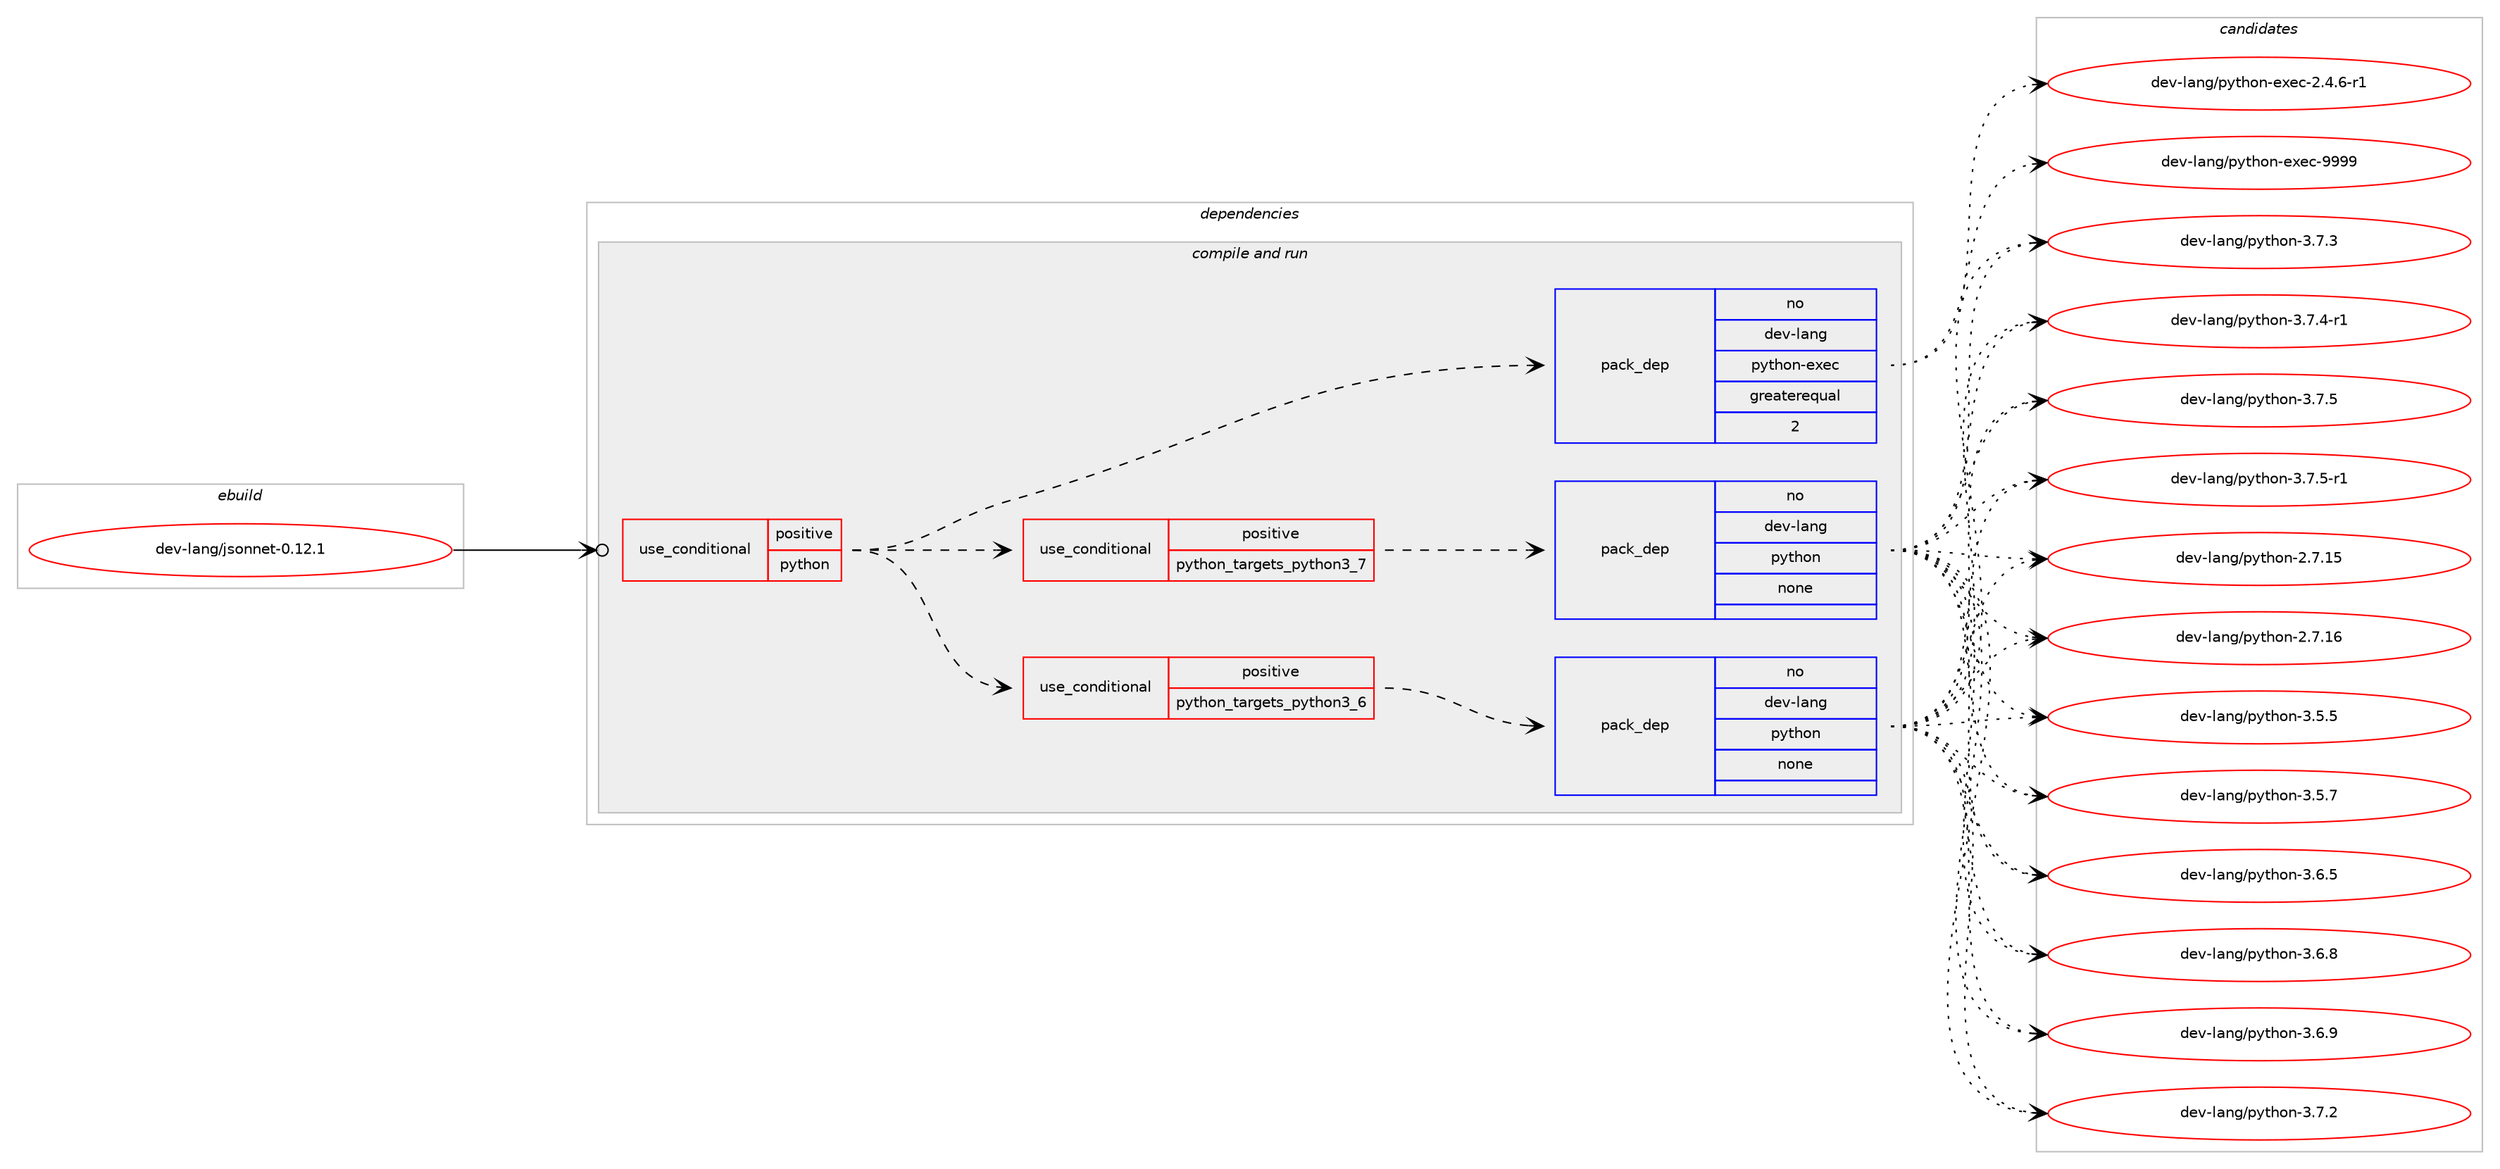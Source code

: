 digraph prolog {

# *************
# Graph options
# *************

newrank=true;
concentrate=true;
compound=true;
graph [rankdir=LR,fontname=Helvetica,fontsize=10,ranksep=1.5];#, ranksep=2.5, nodesep=0.2];
edge  [arrowhead=vee];
node  [fontname=Helvetica,fontsize=10];

# **********
# The ebuild
# **********

subgraph cluster_leftcol {
color=gray;
rank=same;
label=<<i>ebuild</i>>;
id [label="dev-lang/jsonnet-0.12.1", color=red, width=4, href="../dev-lang/jsonnet-0.12.1.svg"];
}

# ****************
# The dependencies
# ****************

subgraph cluster_midcol {
color=gray;
label=<<i>dependencies</i>>;
subgraph cluster_compile {
fillcolor="#eeeeee";
style=filled;
label=<<i>compile</i>>;
}
subgraph cluster_compileandrun {
fillcolor="#eeeeee";
style=filled;
label=<<i>compile and run</i>>;
subgraph cond129869 {
dependency558501 [label=<<TABLE BORDER="0" CELLBORDER="1" CELLSPACING="0" CELLPADDING="4"><TR><TD ROWSPAN="3" CELLPADDING="10">use_conditional</TD></TR><TR><TD>positive</TD></TR><TR><TD>python</TD></TR></TABLE>>, shape=none, color=red];
subgraph cond129870 {
dependency558502 [label=<<TABLE BORDER="0" CELLBORDER="1" CELLSPACING="0" CELLPADDING="4"><TR><TD ROWSPAN="3" CELLPADDING="10">use_conditional</TD></TR><TR><TD>positive</TD></TR><TR><TD>python_targets_python3_6</TD></TR></TABLE>>, shape=none, color=red];
subgraph pack417415 {
dependency558503 [label=<<TABLE BORDER="0" CELLBORDER="1" CELLSPACING="0" CELLPADDING="4" WIDTH="220"><TR><TD ROWSPAN="6" CELLPADDING="30">pack_dep</TD></TR><TR><TD WIDTH="110">no</TD></TR><TR><TD>dev-lang</TD></TR><TR><TD>python</TD></TR><TR><TD>none</TD></TR><TR><TD></TD></TR></TABLE>>, shape=none, color=blue];
}
dependency558502:e -> dependency558503:w [weight=20,style="dashed",arrowhead="vee"];
}
dependency558501:e -> dependency558502:w [weight=20,style="dashed",arrowhead="vee"];
subgraph cond129871 {
dependency558504 [label=<<TABLE BORDER="0" CELLBORDER="1" CELLSPACING="0" CELLPADDING="4"><TR><TD ROWSPAN="3" CELLPADDING="10">use_conditional</TD></TR><TR><TD>positive</TD></TR><TR><TD>python_targets_python3_7</TD></TR></TABLE>>, shape=none, color=red];
subgraph pack417416 {
dependency558505 [label=<<TABLE BORDER="0" CELLBORDER="1" CELLSPACING="0" CELLPADDING="4" WIDTH="220"><TR><TD ROWSPAN="6" CELLPADDING="30">pack_dep</TD></TR><TR><TD WIDTH="110">no</TD></TR><TR><TD>dev-lang</TD></TR><TR><TD>python</TD></TR><TR><TD>none</TD></TR><TR><TD></TD></TR></TABLE>>, shape=none, color=blue];
}
dependency558504:e -> dependency558505:w [weight=20,style="dashed",arrowhead="vee"];
}
dependency558501:e -> dependency558504:w [weight=20,style="dashed",arrowhead="vee"];
subgraph pack417417 {
dependency558506 [label=<<TABLE BORDER="0" CELLBORDER="1" CELLSPACING="0" CELLPADDING="4" WIDTH="220"><TR><TD ROWSPAN="6" CELLPADDING="30">pack_dep</TD></TR><TR><TD WIDTH="110">no</TD></TR><TR><TD>dev-lang</TD></TR><TR><TD>python-exec</TD></TR><TR><TD>greaterequal</TD></TR><TR><TD>2</TD></TR></TABLE>>, shape=none, color=blue];
}
dependency558501:e -> dependency558506:w [weight=20,style="dashed",arrowhead="vee"];
}
id:e -> dependency558501:w [weight=20,style="solid",arrowhead="odotvee"];
}
subgraph cluster_run {
fillcolor="#eeeeee";
style=filled;
label=<<i>run</i>>;
}
}

# **************
# The candidates
# **************

subgraph cluster_choices {
rank=same;
color=gray;
label=<<i>candidates</i>>;

subgraph choice417415 {
color=black;
nodesep=1;
choice10010111845108971101034711212111610411111045504655464953 [label="dev-lang/python-2.7.15", color=red, width=4,href="../dev-lang/python-2.7.15.svg"];
choice10010111845108971101034711212111610411111045504655464954 [label="dev-lang/python-2.7.16", color=red, width=4,href="../dev-lang/python-2.7.16.svg"];
choice100101118451089711010347112121116104111110455146534653 [label="dev-lang/python-3.5.5", color=red, width=4,href="../dev-lang/python-3.5.5.svg"];
choice100101118451089711010347112121116104111110455146534655 [label="dev-lang/python-3.5.7", color=red, width=4,href="../dev-lang/python-3.5.7.svg"];
choice100101118451089711010347112121116104111110455146544653 [label="dev-lang/python-3.6.5", color=red, width=4,href="../dev-lang/python-3.6.5.svg"];
choice100101118451089711010347112121116104111110455146544656 [label="dev-lang/python-3.6.8", color=red, width=4,href="../dev-lang/python-3.6.8.svg"];
choice100101118451089711010347112121116104111110455146544657 [label="dev-lang/python-3.6.9", color=red, width=4,href="../dev-lang/python-3.6.9.svg"];
choice100101118451089711010347112121116104111110455146554650 [label="dev-lang/python-3.7.2", color=red, width=4,href="../dev-lang/python-3.7.2.svg"];
choice100101118451089711010347112121116104111110455146554651 [label="dev-lang/python-3.7.3", color=red, width=4,href="../dev-lang/python-3.7.3.svg"];
choice1001011184510897110103471121211161041111104551465546524511449 [label="dev-lang/python-3.7.4-r1", color=red, width=4,href="../dev-lang/python-3.7.4-r1.svg"];
choice100101118451089711010347112121116104111110455146554653 [label="dev-lang/python-3.7.5", color=red, width=4,href="../dev-lang/python-3.7.5.svg"];
choice1001011184510897110103471121211161041111104551465546534511449 [label="dev-lang/python-3.7.5-r1", color=red, width=4,href="../dev-lang/python-3.7.5-r1.svg"];
dependency558503:e -> choice10010111845108971101034711212111610411111045504655464953:w [style=dotted,weight="100"];
dependency558503:e -> choice10010111845108971101034711212111610411111045504655464954:w [style=dotted,weight="100"];
dependency558503:e -> choice100101118451089711010347112121116104111110455146534653:w [style=dotted,weight="100"];
dependency558503:e -> choice100101118451089711010347112121116104111110455146534655:w [style=dotted,weight="100"];
dependency558503:e -> choice100101118451089711010347112121116104111110455146544653:w [style=dotted,weight="100"];
dependency558503:e -> choice100101118451089711010347112121116104111110455146544656:w [style=dotted,weight="100"];
dependency558503:e -> choice100101118451089711010347112121116104111110455146544657:w [style=dotted,weight="100"];
dependency558503:e -> choice100101118451089711010347112121116104111110455146554650:w [style=dotted,weight="100"];
dependency558503:e -> choice100101118451089711010347112121116104111110455146554651:w [style=dotted,weight="100"];
dependency558503:e -> choice1001011184510897110103471121211161041111104551465546524511449:w [style=dotted,weight="100"];
dependency558503:e -> choice100101118451089711010347112121116104111110455146554653:w [style=dotted,weight="100"];
dependency558503:e -> choice1001011184510897110103471121211161041111104551465546534511449:w [style=dotted,weight="100"];
}
subgraph choice417416 {
color=black;
nodesep=1;
choice10010111845108971101034711212111610411111045504655464953 [label="dev-lang/python-2.7.15", color=red, width=4,href="../dev-lang/python-2.7.15.svg"];
choice10010111845108971101034711212111610411111045504655464954 [label="dev-lang/python-2.7.16", color=red, width=4,href="../dev-lang/python-2.7.16.svg"];
choice100101118451089711010347112121116104111110455146534653 [label="dev-lang/python-3.5.5", color=red, width=4,href="../dev-lang/python-3.5.5.svg"];
choice100101118451089711010347112121116104111110455146534655 [label="dev-lang/python-3.5.7", color=red, width=4,href="../dev-lang/python-3.5.7.svg"];
choice100101118451089711010347112121116104111110455146544653 [label="dev-lang/python-3.6.5", color=red, width=4,href="../dev-lang/python-3.6.5.svg"];
choice100101118451089711010347112121116104111110455146544656 [label="dev-lang/python-3.6.8", color=red, width=4,href="../dev-lang/python-3.6.8.svg"];
choice100101118451089711010347112121116104111110455146544657 [label="dev-lang/python-3.6.9", color=red, width=4,href="../dev-lang/python-3.6.9.svg"];
choice100101118451089711010347112121116104111110455146554650 [label="dev-lang/python-3.7.2", color=red, width=4,href="../dev-lang/python-3.7.2.svg"];
choice100101118451089711010347112121116104111110455146554651 [label="dev-lang/python-3.7.3", color=red, width=4,href="../dev-lang/python-3.7.3.svg"];
choice1001011184510897110103471121211161041111104551465546524511449 [label="dev-lang/python-3.7.4-r1", color=red, width=4,href="../dev-lang/python-3.7.4-r1.svg"];
choice100101118451089711010347112121116104111110455146554653 [label="dev-lang/python-3.7.5", color=red, width=4,href="../dev-lang/python-3.7.5.svg"];
choice1001011184510897110103471121211161041111104551465546534511449 [label="dev-lang/python-3.7.5-r1", color=red, width=4,href="../dev-lang/python-3.7.5-r1.svg"];
dependency558505:e -> choice10010111845108971101034711212111610411111045504655464953:w [style=dotted,weight="100"];
dependency558505:e -> choice10010111845108971101034711212111610411111045504655464954:w [style=dotted,weight="100"];
dependency558505:e -> choice100101118451089711010347112121116104111110455146534653:w [style=dotted,weight="100"];
dependency558505:e -> choice100101118451089711010347112121116104111110455146534655:w [style=dotted,weight="100"];
dependency558505:e -> choice100101118451089711010347112121116104111110455146544653:w [style=dotted,weight="100"];
dependency558505:e -> choice100101118451089711010347112121116104111110455146544656:w [style=dotted,weight="100"];
dependency558505:e -> choice100101118451089711010347112121116104111110455146544657:w [style=dotted,weight="100"];
dependency558505:e -> choice100101118451089711010347112121116104111110455146554650:w [style=dotted,weight="100"];
dependency558505:e -> choice100101118451089711010347112121116104111110455146554651:w [style=dotted,weight="100"];
dependency558505:e -> choice1001011184510897110103471121211161041111104551465546524511449:w [style=dotted,weight="100"];
dependency558505:e -> choice100101118451089711010347112121116104111110455146554653:w [style=dotted,weight="100"];
dependency558505:e -> choice1001011184510897110103471121211161041111104551465546534511449:w [style=dotted,weight="100"];
}
subgraph choice417417 {
color=black;
nodesep=1;
choice10010111845108971101034711212111610411111045101120101994550465246544511449 [label="dev-lang/python-exec-2.4.6-r1", color=red, width=4,href="../dev-lang/python-exec-2.4.6-r1.svg"];
choice10010111845108971101034711212111610411111045101120101994557575757 [label="dev-lang/python-exec-9999", color=red, width=4,href="../dev-lang/python-exec-9999.svg"];
dependency558506:e -> choice10010111845108971101034711212111610411111045101120101994550465246544511449:w [style=dotted,weight="100"];
dependency558506:e -> choice10010111845108971101034711212111610411111045101120101994557575757:w [style=dotted,weight="100"];
}
}

}
